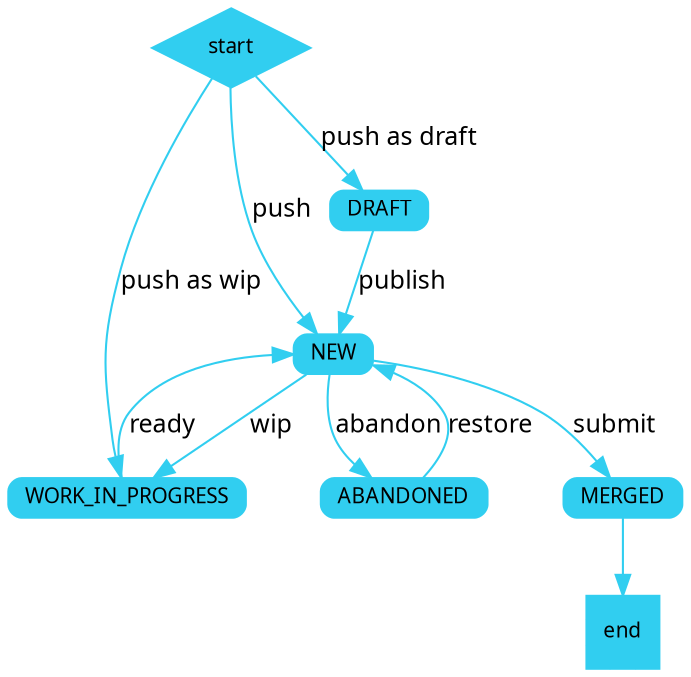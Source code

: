 digraph draft_and_work_in_progress_workflow {
start -> DRAFT  [ label="push as draft" fontname=Verdana fontsize=12, style=filled, color="#31CEF0" ]
DRAFT -> NEW  [ label="publish" fontname=Verdana fontsize=12, style=filled, color="#31CEF0" ]
start -> WORK_IN_PROGRESS  [ label="push as wip" fontname=Verdana fontsize=12, style=filled, color="#31CEF0" ]
WORK_IN_PROGRESS -> NEW  [ label="ready" fontname=Verdana fontsize=12, style=filled, color="#31CEF0" ]
NEW -> WORK_IN_PROGRESS  [ label="wip" fontname=Verdana fontsize=12, style=filled, color="#31CEF0" ]
start -> NEW  [ label="push" fontname=Verdana fontsize=12, style=filled, color="#31CEF0" ]
NEW -> MERGED [ label="submit" fontname=Verdana fontsize=12, height=0.02, width=0.02, shape=Mrecord, style=filled, color="#31CEF0"];
NEW -> ABANDONED  [ label="abandon" fontname=Verdana fontsize=12, height=0.02, width=0.02, shape=Mrecord, style=filled, color="#31CEF0"];
ABANDONED -> NEW [ label="restore" fontname=Verdana fontsize=12, height=0.02, width=0.02, shape=Mrecord, style=filled, color="#31CEF0"];
MERGED -> end [ fontname=Verdana fontsize=12, style=filled, color="#31CEF0" ]

start [shape=Mdiamond fontname=Verdana, fontsize=10, height=0.02, width=0.02, style=filled, color="#31CEF0"];
end [shape=Msquare fontname=Verdana, fontsize=10, height=0.02, width=0.02, style=filled, color="#31CEF0"];
NEW [fontname=Verdana, fontsize=10, height=0.02, width=0.02, shape=Mrecord, style=filled, color="#31CEF0"]
DRAFT [fontname=Verdana, fontsize=10, height=0.02, width=0.02, shape=Mrecord, style=filled, color="#31CEF0"]
WORK_IN_PROGRESS [fontname=Verdana, fontsize=10, height=0.02, width=0.02, shape=Mrecord, style=filled, color="#31CEF0"]
MERGED [fontname=Verdana, fontsize=10, height=0.02, width=0.02, shape=Mrecord, style=filled, color="#31CEF0"]
ABANDONED [fontname=Verdana, fontsize=10, height=0.02, width=0.02, shape=Mrecord, style=filled, color="#31CEF0"]
}
